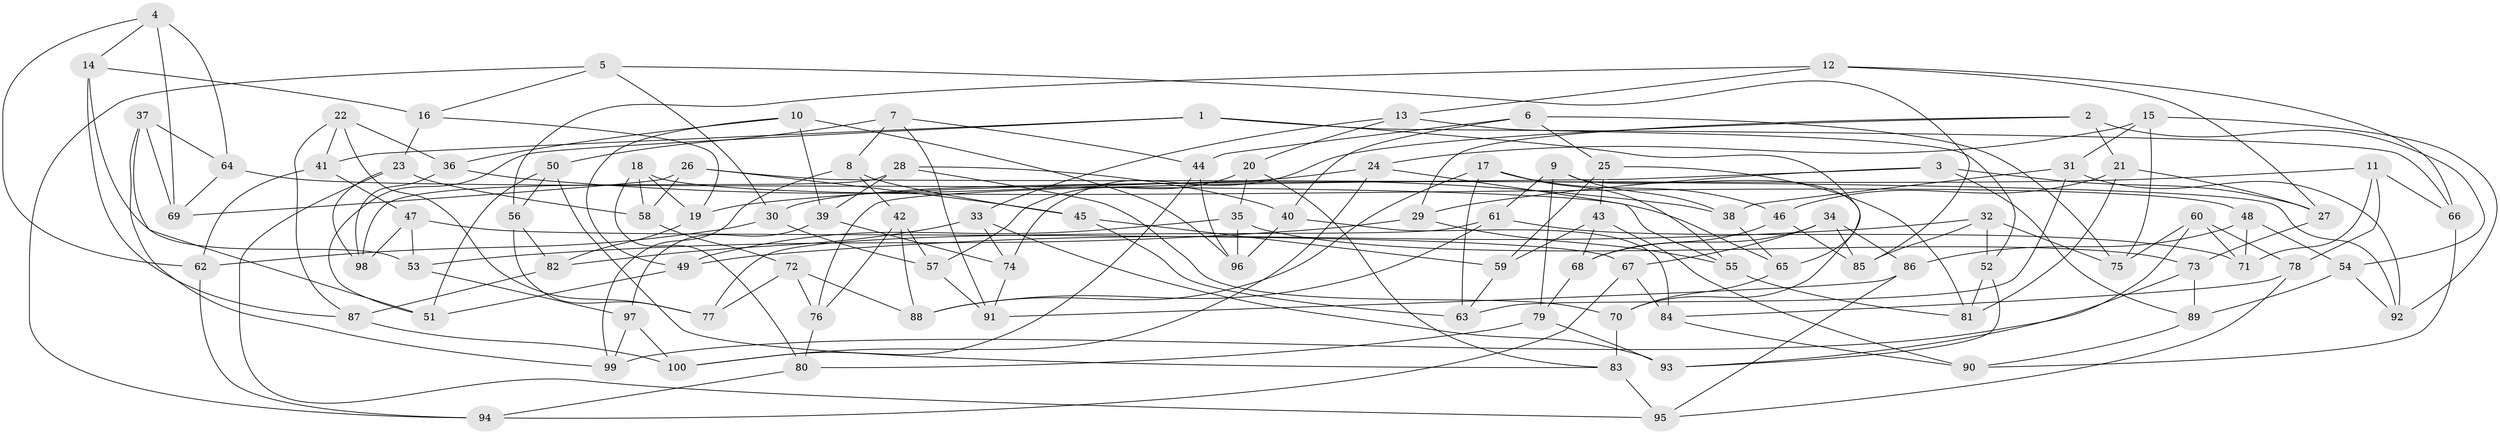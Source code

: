 // Generated by graph-tools (version 1.1) at 2025/11/02/21/25 10:11:16]
// undirected, 100 vertices, 200 edges
graph export_dot {
graph [start="1"]
  node [color=gray90,style=filled];
  1;
  2;
  3;
  4;
  5;
  6;
  7;
  8;
  9;
  10;
  11;
  12;
  13;
  14;
  15;
  16;
  17;
  18;
  19;
  20;
  21;
  22;
  23;
  24;
  25;
  26;
  27;
  28;
  29;
  30;
  31;
  32;
  33;
  34;
  35;
  36;
  37;
  38;
  39;
  40;
  41;
  42;
  43;
  44;
  45;
  46;
  47;
  48;
  49;
  50;
  51;
  52;
  53;
  54;
  55;
  56;
  57;
  58;
  59;
  60;
  61;
  62;
  63;
  64;
  65;
  66;
  67;
  68;
  69;
  70;
  71;
  72;
  73;
  74;
  75;
  76;
  77;
  78;
  79;
  80;
  81;
  82;
  83;
  84;
  85;
  86;
  87;
  88;
  89;
  90;
  91;
  92;
  93;
  94;
  95;
  96;
  97;
  98;
  99;
  100;
  1 -- 65;
  1 -- 66;
  1 -- 41;
  1 -- 51;
  2 -- 74;
  2 -- 29;
  2 -- 54;
  2 -- 21;
  3 -- 29;
  3 -- 27;
  3 -- 76;
  3 -- 89;
  4 -- 64;
  4 -- 14;
  4 -- 62;
  4 -- 69;
  5 -- 16;
  5 -- 94;
  5 -- 85;
  5 -- 30;
  6 -- 25;
  6 -- 75;
  6 -- 40;
  6 -- 44;
  7 -- 8;
  7 -- 91;
  7 -- 50;
  7 -- 44;
  8 -- 45;
  8 -- 42;
  8 -- 99;
  9 -- 79;
  9 -- 38;
  9 -- 61;
  9 -- 70;
  10 -- 49;
  10 -- 36;
  10 -- 96;
  10 -- 39;
  11 -- 66;
  11 -- 71;
  11 -- 78;
  11 -- 19;
  12 -- 56;
  12 -- 66;
  12 -- 27;
  12 -- 13;
  13 -- 33;
  13 -- 52;
  13 -- 20;
  14 -- 53;
  14 -- 16;
  14 -- 87;
  15 -- 92;
  15 -- 31;
  15 -- 24;
  15 -- 75;
  16 -- 19;
  16 -- 23;
  17 -- 63;
  17 -- 46;
  17 -- 88;
  17 -- 55;
  18 -- 19;
  18 -- 48;
  18 -- 58;
  18 -- 80;
  19 -- 82;
  20 -- 57;
  20 -- 35;
  20 -- 83;
  21 -- 81;
  21 -- 27;
  21 -- 46;
  22 -- 41;
  22 -- 36;
  22 -- 77;
  22 -- 87;
  23 -- 95;
  23 -- 98;
  23 -- 58;
  24 -- 30;
  24 -- 55;
  24 -- 100;
  25 -- 59;
  25 -- 81;
  25 -- 43;
  26 -- 69;
  26 -- 92;
  26 -- 58;
  26 -- 45;
  27 -- 73;
  28 -- 40;
  28 -- 70;
  28 -- 98;
  28 -- 39;
  29 -- 55;
  29 -- 53;
  30 -- 62;
  30 -- 57;
  31 -- 63;
  31 -- 92;
  31 -- 38;
  32 -- 52;
  32 -- 49;
  32 -- 75;
  32 -- 85;
  33 -- 82;
  33 -- 93;
  33 -- 74;
  34 -- 68;
  34 -- 85;
  34 -- 86;
  34 -- 67;
  35 -- 49;
  35 -- 96;
  35 -- 73;
  36 -- 38;
  36 -- 98;
  37 -- 51;
  37 -- 64;
  37 -- 99;
  37 -- 69;
  38 -- 65;
  39 -- 97;
  39 -- 74;
  40 -- 96;
  40 -- 84;
  41 -- 62;
  41 -- 47;
  42 -- 76;
  42 -- 88;
  42 -- 57;
  43 -- 90;
  43 -- 68;
  43 -- 59;
  44 -- 96;
  44 -- 100;
  45 -- 59;
  45 -- 63;
  46 -- 85;
  46 -- 68;
  47 -- 98;
  47 -- 67;
  47 -- 53;
  48 -- 71;
  48 -- 86;
  48 -- 54;
  49 -- 51;
  50 -- 56;
  50 -- 83;
  50 -- 51;
  52 -- 93;
  52 -- 81;
  53 -- 97;
  54 -- 92;
  54 -- 89;
  55 -- 81;
  56 -- 77;
  56 -- 82;
  57 -- 91;
  58 -- 72;
  59 -- 63;
  60 -- 71;
  60 -- 78;
  60 -- 99;
  60 -- 75;
  61 -- 77;
  61 -- 71;
  61 -- 88;
  62 -- 94;
  64 -- 65;
  64 -- 69;
  65 -- 70;
  66 -- 90;
  67 -- 84;
  67 -- 94;
  68 -- 79;
  70 -- 83;
  72 -- 77;
  72 -- 88;
  72 -- 76;
  73 -- 93;
  73 -- 89;
  74 -- 91;
  76 -- 80;
  78 -- 95;
  78 -- 84;
  79 -- 80;
  79 -- 93;
  80 -- 94;
  82 -- 87;
  83 -- 95;
  84 -- 90;
  86 -- 91;
  86 -- 95;
  87 -- 100;
  89 -- 90;
  97 -- 99;
  97 -- 100;
}
